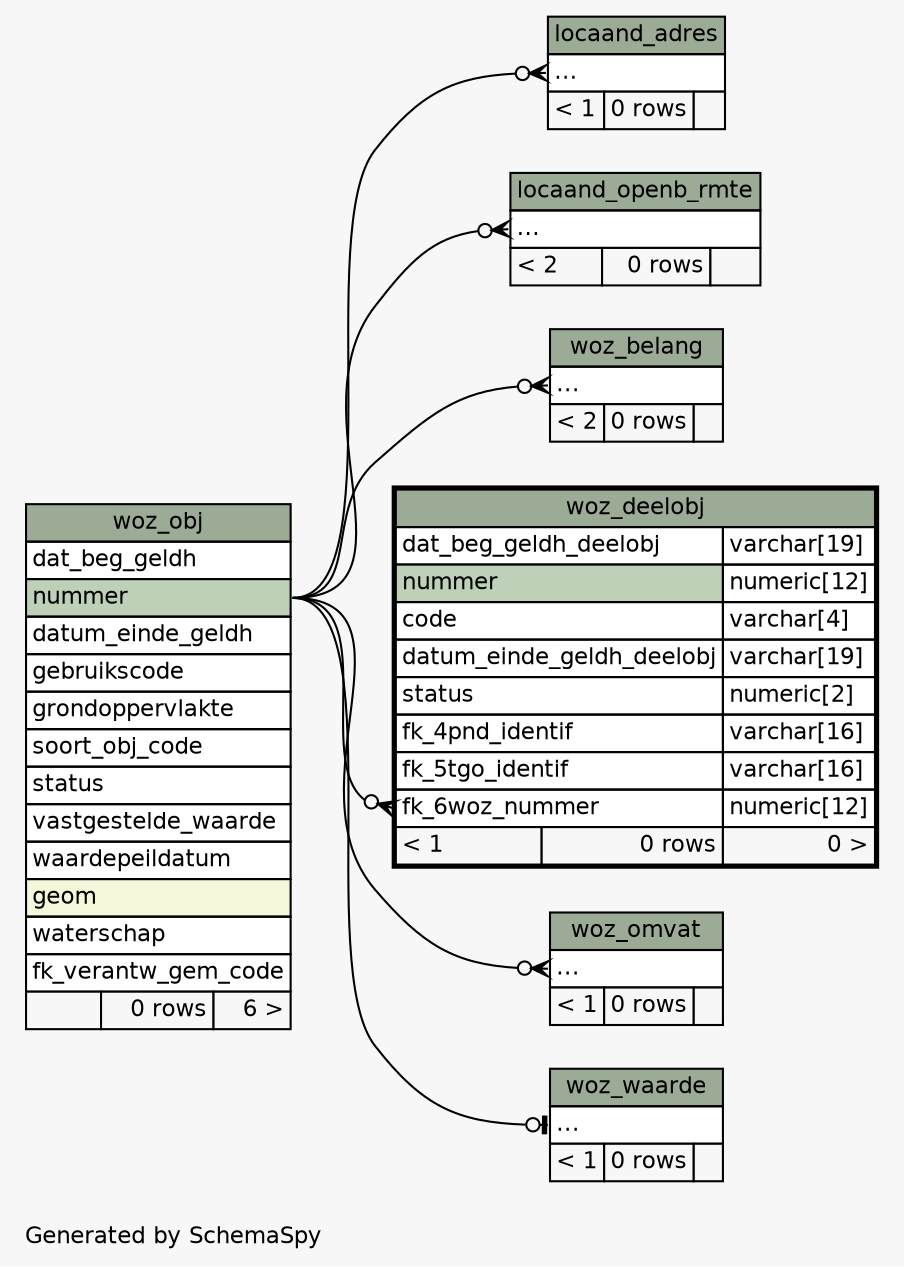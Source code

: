 // dot 2.43.0 on Linux 5.11.0-27-generic
// SchemaSpy rev Unknown
digraph "twoDegreesRelationshipsDiagram" {
  graph [
    rankdir="RL"
    bgcolor="#f7f7f7"
    label="\nGenerated by SchemaSpy"
    labeljust="l"
    nodesep="0.18"
    ranksep="0.46"
    fontname="Helvetica"
    fontsize="11"
  ];
  node [
    fontname="Helvetica"
    fontsize="11"
    shape="plaintext"
  ];
  edge [
    arrowsize="0.8"
  ];
  "locaand_adres":"elipses":w -> "woz_obj":"nummer":e [arrowhead=none dir=back arrowtail=crowodot];
  "locaand_openb_rmte":"elipses":w -> "woz_obj":"nummer":e [arrowhead=none dir=back arrowtail=crowodot];
  "woz_belang":"elipses":w -> "woz_obj":"nummer":e [arrowhead=none dir=back arrowtail=crowodot];
  "woz_deelobj":"fk_6woz_nummer":w -> "woz_obj":"nummer":e [arrowhead=none dir=back arrowtail=crowodot];
  "woz_omvat":"elipses":w -> "woz_obj":"nummer":e [arrowhead=none dir=back arrowtail=crowodot];
  "woz_waarde":"elipses":w -> "woz_obj":"nummer":e [arrowhead=none dir=back arrowtail=teeodot];
  "locaand_adres" [
    label=<
    <TABLE BORDER="0" CELLBORDER="1" CELLSPACING="0" BGCOLOR="#ffffff">
      <TR><TD COLSPAN="3" BGCOLOR="#9bab96" ALIGN="CENTER">locaand_adres</TD></TR>
      <TR><TD PORT="elipses" COLSPAN="3" ALIGN="LEFT">...</TD></TR>
      <TR><TD ALIGN="LEFT" BGCOLOR="#f7f7f7">&lt; 1</TD><TD ALIGN="RIGHT" BGCOLOR="#f7f7f7">0 rows</TD><TD ALIGN="RIGHT" BGCOLOR="#f7f7f7">  </TD></TR>
    </TABLE>>
    URL="locaand_adres.html"
    tooltip="locaand_adres"
  ];
  "locaand_openb_rmte" [
    label=<
    <TABLE BORDER="0" CELLBORDER="1" CELLSPACING="0" BGCOLOR="#ffffff">
      <TR><TD COLSPAN="3" BGCOLOR="#9bab96" ALIGN="CENTER">locaand_openb_rmte</TD></TR>
      <TR><TD PORT="elipses" COLSPAN="3" ALIGN="LEFT">...</TD></TR>
      <TR><TD ALIGN="LEFT" BGCOLOR="#f7f7f7">&lt; 2</TD><TD ALIGN="RIGHT" BGCOLOR="#f7f7f7">0 rows</TD><TD ALIGN="RIGHT" BGCOLOR="#f7f7f7">  </TD></TR>
    </TABLE>>
    URL="locaand_openb_rmte.html"
    tooltip="locaand_openb_rmte"
  ];
  "woz_belang" [
    label=<
    <TABLE BORDER="0" CELLBORDER="1" CELLSPACING="0" BGCOLOR="#ffffff">
      <TR><TD COLSPAN="3" BGCOLOR="#9bab96" ALIGN="CENTER">woz_belang</TD></TR>
      <TR><TD PORT="elipses" COLSPAN="3" ALIGN="LEFT">...</TD></TR>
      <TR><TD ALIGN="LEFT" BGCOLOR="#f7f7f7">&lt; 2</TD><TD ALIGN="RIGHT" BGCOLOR="#f7f7f7">0 rows</TD><TD ALIGN="RIGHT" BGCOLOR="#f7f7f7">  </TD></TR>
    </TABLE>>
    URL="woz_belang.html"
    tooltip="woz_belang"
  ];
  "woz_deelobj" [
    label=<
    <TABLE BORDER="2" CELLBORDER="1" CELLSPACING="0" BGCOLOR="#ffffff">
      <TR><TD COLSPAN="3" BGCOLOR="#9bab96" ALIGN="CENTER">woz_deelobj</TD></TR>
      <TR><TD PORT="dat_beg_geldh_deelobj" COLSPAN="2" ALIGN="LEFT">dat_beg_geldh_deelobj</TD><TD PORT="dat_beg_geldh_deelobj.type" ALIGN="LEFT">varchar[19]</TD></TR>
      <TR><TD PORT="nummer" COLSPAN="2" BGCOLOR="#bed1b8" ALIGN="LEFT">nummer</TD><TD PORT="nummer.type" ALIGN="LEFT">numeric[12]</TD></TR>
      <TR><TD PORT="code" COLSPAN="2" ALIGN="LEFT">code</TD><TD PORT="code.type" ALIGN="LEFT">varchar[4]</TD></TR>
      <TR><TD PORT="datum_einde_geldh_deelobj" COLSPAN="2" ALIGN="LEFT">datum_einde_geldh_deelobj</TD><TD PORT="datum_einde_geldh_deelobj.type" ALIGN="LEFT">varchar[19]</TD></TR>
      <TR><TD PORT="status" COLSPAN="2" ALIGN="LEFT">status</TD><TD PORT="status.type" ALIGN="LEFT">numeric[2]</TD></TR>
      <TR><TD PORT="fk_4pnd_identif" COLSPAN="2" ALIGN="LEFT">fk_4pnd_identif</TD><TD PORT="fk_4pnd_identif.type" ALIGN="LEFT">varchar[16]</TD></TR>
      <TR><TD PORT="fk_5tgo_identif" COLSPAN="2" ALIGN="LEFT">fk_5tgo_identif</TD><TD PORT="fk_5tgo_identif.type" ALIGN="LEFT">varchar[16]</TD></TR>
      <TR><TD PORT="fk_6woz_nummer" COLSPAN="2" ALIGN="LEFT">fk_6woz_nummer</TD><TD PORT="fk_6woz_nummer.type" ALIGN="LEFT">numeric[12]</TD></TR>
      <TR><TD ALIGN="LEFT" BGCOLOR="#f7f7f7">&lt; 1</TD><TD ALIGN="RIGHT" BGCOLOR="#f7f7f7">0 rows</TD><TD ALIGN="RIGHT" BGCOLOR="#f7f7f7">0 &gt;</TD></TR>
    </TABLE>>
    URL="woz_deelobj.html"
    tooltip="woz_deelobj"
  ];
  "woz_obj" [
    label=<
    <TABLE BORDER="0" CELLBORDER="1" CELLSPACING="0" BGCOLOR="#ffffff">
      <TR><TD COLSPAN="3" BGCOLOR="#9bab96" ALIGN="CENTER">woz_obj</TD></TR>
      <TR><TD PORT="dat_beg_geldh" COLSPAN="3" ALIGN="LEFT">dat_beg_geldh</TD></TR>
      <TR><TD PORT="nummer" COLSPAN="3" BGCOLOR="#bed1b8" ALIGN="LEFT">nummer</TD></TR>
      <TR><TD PORT="datum_einde_geldh" COLSPAN="3" ALIGN="LEFT">datum_einde_geldh</TD></TR>
      <TR><TD PORT="gebruikscode" COLSPAN="3" ALIGN="LEFT">gebruikscode</TD></TR>
      <TR><TD PORT="grondoppervlakte" COLSPAN="3" ALIGN="LEFT">grondoppervlakte</TD></TR>
      <TR><TD PORT="soort_obj_code" COLSPAN="3" ALIGN="LEFT">soort_obj_code</TD></TR>
      <TR><TD PORT="status" COLSPAN="3" ALIGN="LEFT">status</TD></TR>
      <TR><TD PORT="vastgestelde_waarde" COLSPAN="3" ALIGN="LEFT">vastgestelde_waarde</TD></TR>
      <TR><TD PORT="waardepeildatum" COLSPAN="3" ALIGN="LEFT">waardepeildatum</TD></TR>
      <TR><TD PORT="geom" COLSPAN="3" BGCOLOR="#f4f7da" ALIGN="LEFT">geom</TD></TR>
      <TR><TD PORT="waterschap" COLSPAN="3" ALIGN="LEFT">waterschap</TD></TR>
      <TR><TD PORT="fk_verantw_gem_code" COLSPAN="3" ALIGN="LEFT">fk_verantw_gem_code</TD></TR>
      <TR><TD ALIGN="LEFT" BGCOLOR="#f7f7f7">  </TD><TD ALIGN="RIGHT" BGCOLOR="#f7f7f7">0 rows</TD><TD ALIGN="RIGHT" BGCOLOR="#f7f7f7">6 &gt;</TD></TR>
    </TABLE>>
    URL="woz_obj.html"
    tooltip="woz_obj"
  ];
  "woz_omvat" [
    label=<
    <TABLE BORDER="0" CELLBORDER="1" CELLSPACING="0" BGCOLOR="#ffffff">
      <TR><TD COLSPAN="3" BGCOLOR="#9bab96" ALIGN="CENTER">woz_omvat</TD></TR>
      <TR><TD PORT="elipses" COLSPAN="3" ALIGN="LEFT">...</TD></TR>
      <TR><TD ALIGN="LEFT" BGCOLOR="#f7f7f7">&lt; 1</TD><TD ALIGN="RIGHT" BGCOLOR="#f7f7f7">0 rows</TD><TD ALIGN="RIGHT" BGCOLOR="#f7f7f7">  </TD></TR>
    </TABLE>>
    URL="woz_omvat.html"
    tooltip="woz_omvat"
  ];
  "woz_waarde" [
    label=<
    <TABLE BORDER="0" CELLBORDER="1" CELLSPACING="0" BGCOLOR="#ffffff">
      <TR><TD COLSPAN="3" BGCOLOR="#9bab96" ALIGN="CENTER">woz_waarde</TD></TR>
      <TR><TD PORT="elipses" COLSPAN="3" ALIGN="LEFT">...</TD></TR>
      <TR><TD ALIGN="LEFT" BGCOLOR="#f7f7f7">&lt; 1</TD><TD ALIGN="RIGHT" BGCOLOR="#f7f7f7">0 rows</TD><TD ALIGN="RIGHT" BGCOLOR="#f7f7f7">  </TD></TR>
    </TABLE>>
    URL="woz_waarde.html"
    tooltip="woz_waarde"
  ];
}
